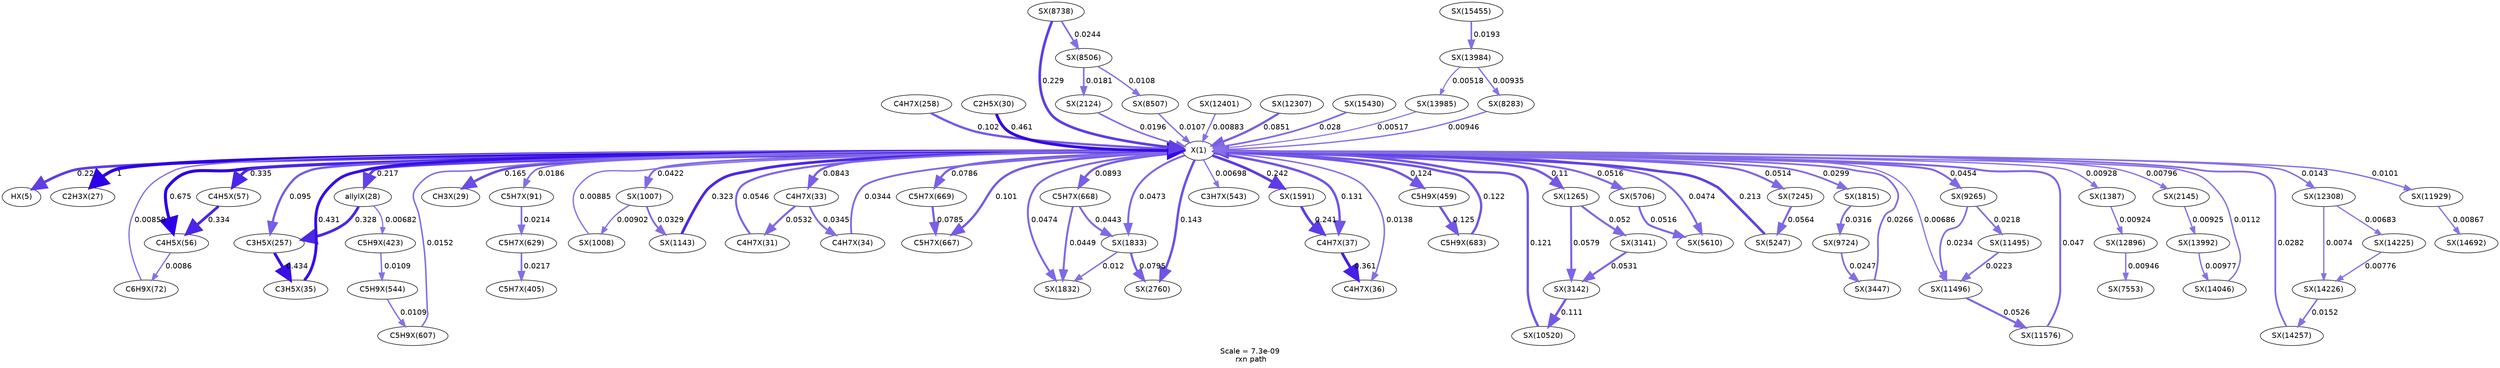 digraph reaction_paths {
center=1;
s74 -> s75[fontname="Helvetica", style="setlinewidth(4.88)", arrowsize=2.44, color="0.7, 0.728, 0.9"
, label=" 0.228"];
s74 -> s76[fontname="Helvetica", style="setlinewidth(6)", arrowsize=3, color="0.7, 1.5, 0.9"
, label=" 1"];
s74 -> s92[fontname="Helvetica", style="setlinewidth(5.7)", arrowsize=2.85, color="0.7, 1.18, 0.9"
, label=" 0.675"];
s74 -> s93[fontname="Helvetica", style="setlinewidth(5.17)", arrowsize=2.59, color="0.7, 0.835, 0.9"
, label=" 0.335"];
s96 -> s74[fontname="Helvetica", style="setlinewidth(2.41)", arrowsize=1.2, color="0.7, 0.509, 0.9"
, label=" 0.00859"];
s74 -> s77[fontname="Helvetica", style="setlinewidth(4.85)", arrowsize=2.42, color="0.7, 0.717, 0.9"
, label=" 0.217"];
s74 -> s116[fontname="Helvetica", style="setlinewidth(4.22)", arrowsize=2.11, color="0.7, 0.595, 0.9"
, label=" 0.095"];
s84 -> s74[fontname="Helvetica", style="setlinewidth(5.36)", arrowsize=2.68, color="0.7, 0.931, 0.9"
, label=" 0.431"];
s74 -> s78[fontname="Helvetica", style="setlinewidth(4.64)", arrowsize=2.32, color="0.7, 0.665, 0.9"
, label=" 0.165"];
s74 -> s103[fontname="Helvetica", style="setlinewidth(2.99)", arrowsize=1.5, color="0.7, 0.519, 0.9"
, label=" 0.0186"];
s146 -> s74[fontname="Helvetica", style="setlinewidth(2.84)", arrowsize=1.42, color="0.7, 0.515, 0.9"
, label=" 0.0152"];
s74 -> s167[fontname="Helvetica", style="setlinewidth(3.61)", arrowsize=1.8, color="0.7, 0.542, 0.9"
, label=" 0.0422"];
s168 -> s74[fontname="Helvetica", style="setlinewidth(2.43)", arrowsize=1.22, color="0.7, 0.509, 0.9"
, label=" 0.00885"];
s177 -> s74[fontname="Helvetica", style="setlinewidth(5.15)", arrowsize=2.57, color="0.7, 0.823, 0.9"
, label=" 0.323"];
s117 -> s74[fontname="Helvetica", style="setlinewidth(4.28)", arrowsize=2.14, color="0.7, 0.602, 0.9"
, label=" 0.102"];
s74 -> s82[fontname="Helvetica", style="setlinewidth(4.13)", arrowsize=2.07, color="0.7, 0.584, 0.9"
, label=" 0.0843"];
s80 -> s74[fontname="Helvetica", style="setlinewidth(3.81)", arrowsize=1.9, color="0.7, 0.555, 0.9"
, label=" 0.0546"];
s83 -> s74[fontname="Helvetica", style="setlinewidth(3.46)", arrowsize=1.73, color="0.7, 0.534, 0.9"
, label=" 0.0344"];
s74 -> s152[fontname="Helvetica", style="setlinewidth(4.08)", arrowsize=2.04, color="0.7, 0.579, 0.9"
, label=" 0.0786"];
s74 -> s150[fontname="Helvetica", style="setlinewidth(4.27)", arrowsize=2.13, color="0.7, 0.601, 0.9"
, label=" 0.101"];
s79 -> s74[fontname="Helvetica", style="setlinewidth(5.42)", arrowsize=2.71, color="0.7, 0.961, 0.9"
, label=" 0.461"];
s74 -> s151[fontname="Helvetica", style="setlinewidth(4.18)", arrowsize=2.09, color="0.7, 0.589, 0.9"
, label=" 0.0893"];
s74 -> s137[fontname="Helvetica", style="setlinewidth(2.25)", arrowsize=1.13, color="0.7, 0.507, 0.9"
, label=" 0.00698"];
s154 -> s74[fontname="Helvetica", style="setlinewidth(4.41)", arrowsize=2.21, color="0.7, 0.622, 0.9"
, label=" 0.122"];
s74 -> s182[fontname="Helvetica", style="setlinewidth(4.93)", arrowsize=2.46, color="0.7, 0.742, 0.9"
, label=" 0.242"];
s74 -> s131[fontname="Helvetica", style="setlinewidth(4.43)", arrowsize=2.21, color="0.7, 0.624, 0.9"
, label=" 0.124"];
s74 -> s179[fontname="Helvetica", style="setlinewidth(4.34)", arrowsize=2.17, color="0.7, 0.61, 0.9"
, label=" 0.11"];
s74 -> s86[fontname="Helvetica", style="setlinewidth(4.47)", arrowsize=2.23, color="0.7, 0.631, 0.9"
, label=" 0.131"];
s74 -> s85[fontname="Helvetica", style="setlinewidth(2.76)", arrowsize=1.38, color="0.7, 0.514, 0.9"
, label=" 0.0138"];
s74 -> s190[fontname="Helvetica", style="setlinewidth(3.7)", arrowsize=1.85, color="0.7, 0.547, 0.9"
, label=" 0.0473"];
s74 -> s214[fontname="Helvetica", style="setlinewidth(4.53)", arrowsize=2.26, color="0.7, 0.643, 0.9"
, label=" 0.143"];
s74 -> s189[fontname="Helvetica", style="setlinewidth(3.7)", arrowsize=1.85, color="0.7, 0.547, 0.9"
, label=" 0.0474"];
s74 -> s243[fontname="Helvetica", style="setlinewidth(3.7)", arrowsize=1.85, color="0.7, 0.547, 0.9"
, label=" 0.0474"];
s74 -> s244[fontname="Helvetica", style="setlinewidth(3.76)", arrowsize=1.88, color="0.7, 0.552, 0.9"
, label=" 0.0516"];
s74 -> s261[fontname="Helvetica", style="setlinewidth(3.76)", arrowsize=1.88, color="0.7, 0.551, 0.9"
, label=" 0.0514"];
s194 -> s74[fontname="Helvetica", style="setlinewidth(3.03)", arrowsize=1.52, color="0.7, 0.52, 0.9"
, label=" 0.0196"];
s273 -> s74[fontname="Helvetica", style="setlinewidth(2.58)", arrowsize=1.29, color="0.7, 0.511, 0.9"
, label=" 0.0107"];
s275 -> s74[fontname="Helvetica", style="setlinewidth(4.89)", arrowsize=2.44, color="0.7, 0.729, 0.9"
, label=" 0.229"];
s240 -> s74[fontname="Helvetica", style="setlinewidth(4.83)", arrowsize=2.42, color="0.7, 0.713, 0.9"
, label=" 0.213"];
s74 -> s188[fontname="Helvetica", style="setlinewidth(3.35)", arrowsize=1.68, color="0.7, 0.53, 0.9"
, label=" 0.0299"];
s226 -> s74[fontname="Helvetica", style="setlinewidth(3.26)", arrowsize=1.63, color="0.7, 0.527, 0.9"
, label=" 0.0266"];
s289 -> s74[fontname="Helvetica", style="setlinewidth(4.41)", arrowsize=2.2, color="0.7, 0.621, 0.9"
, label=" 0.121"];
s74 -> s283[fontname="Helvetica", style="setlinewidth(3.67)", arrowsize=1.83, color="0.7, 0.545, 0.9"
, label=" 0.0454"];
s74 -> s292[fontname="Helvetica", style="setlinewidth(2.24)", arrowsize=1.12, color="0.7, 0.507, 0.9"
, label=" 0.00686"];
s293 -> s74[fontname="Helvetica", style="setlinewidth(3.69)", arrowsize=1.85, color="0.7, 0.547, 0.9"
, label=" 0.047"];
s298 -> s74[fontname="Helvetica", style="setlinewidth(2.43)", arrowsize=1.21, color="0.7, 0.509, 0.9"
, label=" 0.00883"];
s74 -> s181[fontname="Helvetica", style="setlinewidth(2.47)", arrowsize=1.23, color="0.7, 0.509, 0.9"
, label=" 0.00928"];
s296 -> s74[fontname="Helvetica", style="setlinewidth(4.14)", arrowsize=2.07, color="0.7, 0.585, 0.9"
, label=" 0.0851"];
s74 -> s196[fontname="Helvetica", style="setlinewidth(2.35)", arrowsize=1.18, color="0.7, 0.508, 0.9"
, label=" 0.00796"];
s305 -> s74[fontname="Helvetica", style="setlinewidth(2.61)", arrowsize=1.3, color="0.7, 0.511, 0.9"
, label=" 0.0112"];
s74 -> s297[fontname="Helvetica", style="setlinewidth(2.8)", arrowsize=1.4, color="0.7, 0.514, 0.9"
, label=" 0.0143"];
s310 -> s74[fontname="Helvetica", style="setlinewidth(3.31)", arrowsize=1.65, color="0.7, 0.528, 0.9"
, label=" 0.0282"];
s74 -> s295[fontname="Helvetica", style="setlinewidth(2.53)", arrowsize=1.27, color="0.7, 0.51, 0.9"
, label=" 0.0101"];
s315 -> s74[fontname="Helvetica", style="setlinewidth(3.3)", arrowsize=1.65, color="0.7, 0.528, 0.9"
, label=" 0.028"];
s267 -> s74[fontname="Helvetica", style="setlinewidth(2.48)", arrowsize=1.24, color="0.7, 0.509, 0.9"
, label=" 0.00946"];
s303 -> s74[fontname="Helvetica", style="setlinewidth(2.03)", arrowsize=1.01, color="0.7, 0.505, 0.9"
, label=" 0.00517"];
s93 -> s92[fontname="Helvetica", style="setlinewidth(5.17)", arrowsize=2.59, color="0.7, 0.834, 0.9"
, label=" 0.334"];
s92 -> s96[fontname="Helvetica", style="setlinewidth(2.41)", arrowsize=1.2, color="0.7, 0.509, 0.9"
, label=" 0.0086"];
s77 -> s116[fontname="Helvetica", style="setlinewidth(5.16)", arrowsize=2.58, color="0.7, 0.828, 0.9"
, label=" 0.328"];
s77 -> s130[fontname="Helvetica", style="setlinewidth(2.23)", arrowsize=1.12, color="0.7, 0.507, 0.9"
, label=" 0.00682"];
s116 -> s84[fontname="Helvetica", style="setlinewidth(5.37)", arrowsize=2.69, color="0.7, 0.934, 0.9"
, label=" 0.434"];
s103 -> s148[fontname="Helvetica", style="setlinewidth(3.1)", arrowsize=1.55, color="0.7, 0.521, 0.9"
, label=" 0.0214"];
s148 -> s129[fontname="Helvetica", style="setlinewidth(3.11)", arrowsize=1.55, color="0.7, 0.522, 0.9"
, label=" 0.0217"];
s138 -> s146[fontname="Helvetica", style="setlinewidth(2.59)", arrowsize=1.29, color="0.7, 0.511, 0.9"
, label=" 0.0109"];
s130 -> s138[fontname="Helvetica", style="setlinewidth(2.59)", arrowsize=1.29, color="0.7, 0.511, 0.9"
, label=" 0.0109"];
s167 -> s168[fontname="Helvetica", style="setlinewidth(2.45)", arrowsize=1.22, color="0.7, 0.509, 0.9"
, label=" 0.00902"];
s167 -> s177[fontname="Helvetica", style="setlinewidth(3.42)", arrowsize=1.71, color="0.7, 0.533, 0.9"
, label=" 0.0329"];
s82 -> s80[fontname="Helvetica", style="setlinewidth(3.78)", arrowsize=1.89, color="0.7, 0.553, 0.9"
, label=" 0.0532"];
s82 -> s83[fontname="Helvetica", style="setlinewidth(3.46)", arrowsize=1.73, color="0.7, 0.535, 0.9"
, label=" 0.0345"];
s152 -> s150[fontname="Helvetica", style="setlinewidth(4.08)", arrowsize=2.04, color="0.7, 0.579, 0.9"
, label=" 0.0785"];
s151 -> s190[fontname="Helvetica", style="setlinewidth(3.65)", arrowsize=1.82, color="0.7, 0.544, 0.9"
, label=" 0.0443"];
s151 -> s189[fontname="Helvetica", style="setlinewidth(3.66)", arrowsize=1.83, color="0.7, 0.545, 0.9"
, label=" 0.0449"];
s131 -> s154[fontname="Helvetica", style="setlinewidth(4.43)", arrowsize=2.22, color="0.7, 0.625, 0.9"
, label=" 0.125"];
s182 -> s86[fontname="Helvetica", style="setlinewidth(4.93)", arrowsize=2.46, color="0.7, 0.741, 0.9"
, label=" 0.241"];
s179 -> s222[fontname="Helvetica", style="setlinewidth(3.85)", arrowsize=1.92, color="0.7, 0.558, 0.9"
, label=" 0.0579"];
s179 -> s221[fontname="Helvetica", style="setlinewidth(3.77)", arrowsize=1.88, color="0.7, 0.552, 0.9"
, label=" 0.052"];
s86 -> s85[fontname="Helvetica", style="setlinewidth(5.23)", arrowsize=2.62, color="0.7, 0.861, 0.9"
, label=" 0.361"];
s190 -> s214[fontname="Helvetica", style="setlinewidth(4.09)", arrowsize=2.04, color="0.7, 0.58, 0.9"
, label=" 0.0795"];
s190 -> s189[fontname="Helvetica", style="setlinewidth(2.66)", arrowsize=1.33, color="0.7, 0.512, 0.9"
, label=" 0.012"];
s244 -> s243[fontname="Helvetica", style="setlinewidth(3.76)", arrowsize=1.88, color="0.7, 0.552, 0.9"
, label=" 0.0516"];
s261 -> s240[fontname="Helvetica", style="setlinewidth(3.83)", arrowsize=1.91, color="0.7, 0.556, 0.9"
, label=" 0.0564"];
s272 -> s194[fontname="Helvetica", style="setlinewidth(2.97)", arrowsize=1.48, color="0.7, 0.518, 0.9"
, label=" 0.0181"];
s272 -> s273[fontname="Helvetica", style="setlinewidth(2.58)", arrowsize=1.29, color="0.7, 0.511, 0.9"
, label=" 0.0108"];
s275 -> s272[fontname="Helvetica", style="setlinewidth(3.2)", arrowsize=1.6, color="0.7, 0.524, 0.9"
, label=" 0.0244"];
s188 -> s285[fontname="Helvetica", style="setlinewidth(3.39)", arrowsize=1.7, color="0.7, 0.532, 0.9"
, label=" 0.0316"];
s285 -> s226[fontname="Helvetica", style="setlinewidth(3.21)", arrowsize=1.6, color="0.7, 0.525, 0.9"
, label=" 0.0247"];
s221 -> s222[fontname="Helvetica", style="setlinewidth(3.78)", arrowsize=1.89, color="0.7, 0.553, 0.9"
, label=" 0.0531"];
s222 -> s289[fontname="Helvetica", style="setlinewidth(4.34)", arrowsize=2.17, color="0.7, 0.611, 0.9"
, label=" 0.111"];
s283 -> s292[fontname="Helvetica", style="setlinewidth(3.17)", arrowsize=1.58, color="0.7, 0.523, 0.9"
, label=" 0.0234"];
s283 -> s291[fontname="Helvetica", style="setlinewidth(3.11)", arrowsize=1.56, color="0.7, 0.522, 0.9"
, label=" 0.0218"];
s291 -> s292[fontname="Helvetica", style="setlinewidth(3.13)", arrowsize=1.56, color="0.7, 0.522, 0.9"
, label=" 0.0223"];
s292 -> s293[fontname="Helvetica", style="setlinewidth(3.78)", arrowsize=1.89, color="0.7, 0.553, 0.9"
, label=" 0.0526"];
s299 -> s264[fontname="Helvetica", style="setlinewidth(2.48)", arrowsize=1.24, color="0.7, 0.509, 0.9"
, label=" 0.00946"];
s181 -> s299[fontname="Helvetica", style="setlinewidth(2.46)", arrowsize=1.23, color="0.7, 0.509, 0.9"
, label=" 0.00924"];
s196 -> s304[fontname="Helvetica", style="setlinewidth(2.46)", arrowsize=1.23, color="0.7, 0.509, 0.9"
, label=" 0.00925"];
s304 -> s305[fontname="Helvetica", style="setlinewidth(2.51)", arrowsize=1.25, color="0.7, 0.51, 0.9"
, label=" 0.00977"];
s297 -> s309[fontname="Helvetica", style="setlinewidth(2.3)", arrowsize=1.15, color="0.7, 0.507, 0.9"
, label=" 0.0074"];
s297 -> s308[fontname="Helvetica", style="setlinewidth(2.24)", arrowsize=1.12, color="0.7, 0.507, 0.9"
, label=" 0.00683"];
s308 -> s309[fontname="Helvetica", style="setlinewidth(2.33)", arrowsize=1.17, color="0.7, 0.508, 0.9"
, label=" 0.00776"];
s309 -> s310[fontname="Helvetica", style="setlinewidth(2.84)", arrowsize=1.42, color="0.7, 0.515, 0.9"
, label=" 0.0152"];
s295 -> s313[fontname="Helvetica", style="setlinewidth(2.42)", arrowsize=1.21, color="0.7, 0.509, 0.9"
, label=" 0.00867"];
s302 -> s267[fontname="Helvetica", style="setlinewidth(2.47)", arrowsize=1.24, color="0.7, 0.509, 0.9"
, label=" 0.00935"];
s302 -> s303[fontname="Helvetica", style="setlinewidth(2.03)", arrowsize=1.01, color="0.7, 0.505, 0.9"
, label=" 0.00518"];
s316 -> s302[fontname="Helvetica", style="setlinewidth(3.02)", arrowsize=1.51, color="0.7, 0.519, 0.9"
, label=" 0.0193"];
s74 [ fontname="Helvetica", label="X(1)"];
s75 [ fontname="Helvetica", label="HX(5)"];
s76 [ fontname="Helvetica", label="C2H3X(27)"];
s77 [ fontname="Helvetica", label="allylX(28)"];
s78 [ fontname="Helvetica", label="CH3X(29)"];
s79 [ fontname="Helvetica", label="C2H5X(30)"];
s80 [ fontname="Helvetica", label="C4H7X(31)"];
s82 [ fontname="Helvetica", label="C4H7X(33)"];
s83 [ fontname="Helvetica", label="C4H7X(34)"];
s84 [ fontname="Helvetica", label="C3H5X(35)"];
s85 [ fontname="Helvetica", label="C4H7X(36)"];
s86 [ fontname="Helvetica", label="C4H7X(37)"];
s92 [ fontname="Helvetica", label="C4H5X(56)"];
s93 [ fontname="Helvetica", label="C4H5X(57)"];
s96 [ fontname="Helvetica", label="C6H9X(72)"];
s103 [ fontname="Helvetica", label="C5H7X(91)"];
s116 [ fontname="Helvetica", label="C3H5X(257)"];
s117 [ fontname="Helvetica", label="C4H7X(258)"];
s129 [ fontname="Helvetica", label="C5H7X(405)"];
s130 [ fontname="Helvetica", label="C5H9X(423)"];
s131 [ fontname="Helvetica", label="C5H9X(459)"];
s137 [ fontname="Helvetica", label="C3H7X(543)"];
s138 [ fontname="Helvetica", label="C5H9X(544)"];
s146 [ fontname="Helvetica", label="C5H9X(607)"];
s148 [ fontname="Helvetica", label="C5H7X(629)"];
s150 [ fontname="Helvetica", label="C5H7X(667)"];
s151 [ fontname="Helvetica", label="C5H7X(668)"];
s152 [ fontname="Helvetica", label="C5H7X(669)"];
s154 [ fontname="Helvetica", label="C5H9X(683)"];
s167 [ fontname="Helvetica", label="SX(1007)"];
s168 [ fontname="Helvetica", label="SX(1008)"];
s177 [ fontname="Helvetica", label="SX(1143)"];
s179 [ fontname="Helvetica", label="SX(1265)"];
s181 [ fontname="Helvetica", label="SX(1387)"];
s182 [ fontname="Helvetica", label="SX(1591)"];
s188 [ fontname="Helvetica", label="SX(1815)"];
s189 [ fontname="Helvetica", label="SX(1832)"];
s190 [ fontname="Helvetica", label="SX(1833)"];
s194 [ fontname="Helvetica", label="SX(2124)"];
s196 [ fontname="Helvetica", label="SX(2145)"];
s214 [ fontname="Helvetica", label="SX(2760)"];
s221 [ fontname="Helvetica", label="SX(3141)"];
s222 [ fontname="Helvetica", label="SX(3142)"];
s226 [ fontname="Helvetica", label="SX(3447)"];
s240 [ fontname="Helvetica", label="SX(5247)"];
s243 [ fontname="Helvetica", label="SX(5610)"];
s244 [ fontname="Helvetica", label="SX(5706)"];
s261 [ fontname="Helvetica", label="SX(7245)"];
s264 [ fontname="Helvetica", label="SX(7553)"];
s267 [ fontname="Helvetica", label="SX(8283)"];
s272 [ fontname="Helvetica", label="SX(8506)"];
s273 [ fontname="Helvetica", label="SX(8507)"];
s275 [ fontname="Helvetica", label="SX(8738)"];
s283 [ fontname="Helvetica", label="SX(9265)"];
s285 [ fontname="Helvetica", label="SX(9724)"];
s289 [ fontname="Helvetica", label="SX(10520)"];
s291 [ fontname="Helvetica", label="SX(11495)"];
s292 [ fontname="Helvetica", label="SX(11496)"];
s293 [ fontname="Helvetica", label="SX(11576)"];
s295 [ fontname="Helvetica", label="SX(11929)"];
s296 [ fontname="Helvetica", label="SX(12307)"];
s297 [ fontname="Helvetica", label="SX(12308)"];
s298 [ fontname="Helvetica", label="SX(12401)"];
s299 [ fontname="Helvetica", label="SX(12896)"];
s302 [ fontname="Helvetica", label="SX(13984)"];
s303 [ fontname="Helvetica", label="SX(13985)"];
s304 [ fontname="Helvetica", label="SX(13992)"];
s305 [ fontname="Helvetica", label="SX(14046)"];
s308 [ fontname="Helvetica", label="SX(14225)"];
s309 [ fontname="Helvetica", label="SX(14226)"];
s310 [ fontname="Helvetica", label="SX(14257)"];
s313 [ fontname="Helvetica", label="SX(14692)"];
s315 [ fontname="Helvetica", label="SX(15430)"];
s316 [ fontname="Helvetica", label="SX(15455)"];
 label = "Scale = 7.3e-09\l rxn path";
 fontname = "Helvetica";
}
